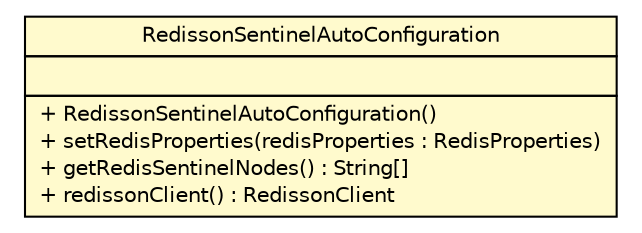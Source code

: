 #!/usr/local/bin/dot
#
# Class diagram 
# Generated by UMLGraph version R5_6-24-gf6e263 (http://www.umlgraph.org/)
#

digraph G {
	edge [fontname="Helvetica",fontsize=10,labelfontname="Helvetica",labelfontsize=10];
	node [fontname="Helvetica",fontsize=10,shape=plaintext];
	nodesep=0.25;
	ranksep=0.5;
	// top.infra.cloudready.boot.RedissonSentinelAutoConfiguration
	c3 [label=<<table title="top.infra.cloudready.boot.RedissonSentinelAutoConfiguration" border="0" cellborder="1" cellspacing="0" cellpadding="2" port="p" bgcolor="lemonChiffon" href="./RedissonSentinelAutoConfiguration.html">
		<tr><td><table border="0" cellspacing="0" cellpadding="1">
<tr><td align="center" balign="center"> RedissonSentinelAutoConfiguration </td></tr>
		</table></td></tr>
		<tr><td><table border="0" cellspacing="0" cellpadding="1">
<tr><td align="left" balign="left">  </td></tr>
		</table></td></tr>
		<tr><td><table border="0" cellspacing="0" cellpadding="1">
<tr><td align="left" balign="left"> + RedissonSentinelAutoConfiguration() </td></tr>
<tr><td align="left" balign="left"> + setRedisProperties(redisProperties : RedisProperties) </td></tr>
<tr><td align="left" balign="left"> + getRedisSentinelNodes() : String[] </td></tr>
<tr><td align="left" balign="left"> + redissonClient() : RedissonClient </td></tr>
		</table></td></tr>
		</table>>, URL="./RedissonSentinelAutoConfiguration.html", fontname="Helvetica", fontcolor="black", fontsize=10.0];
}

